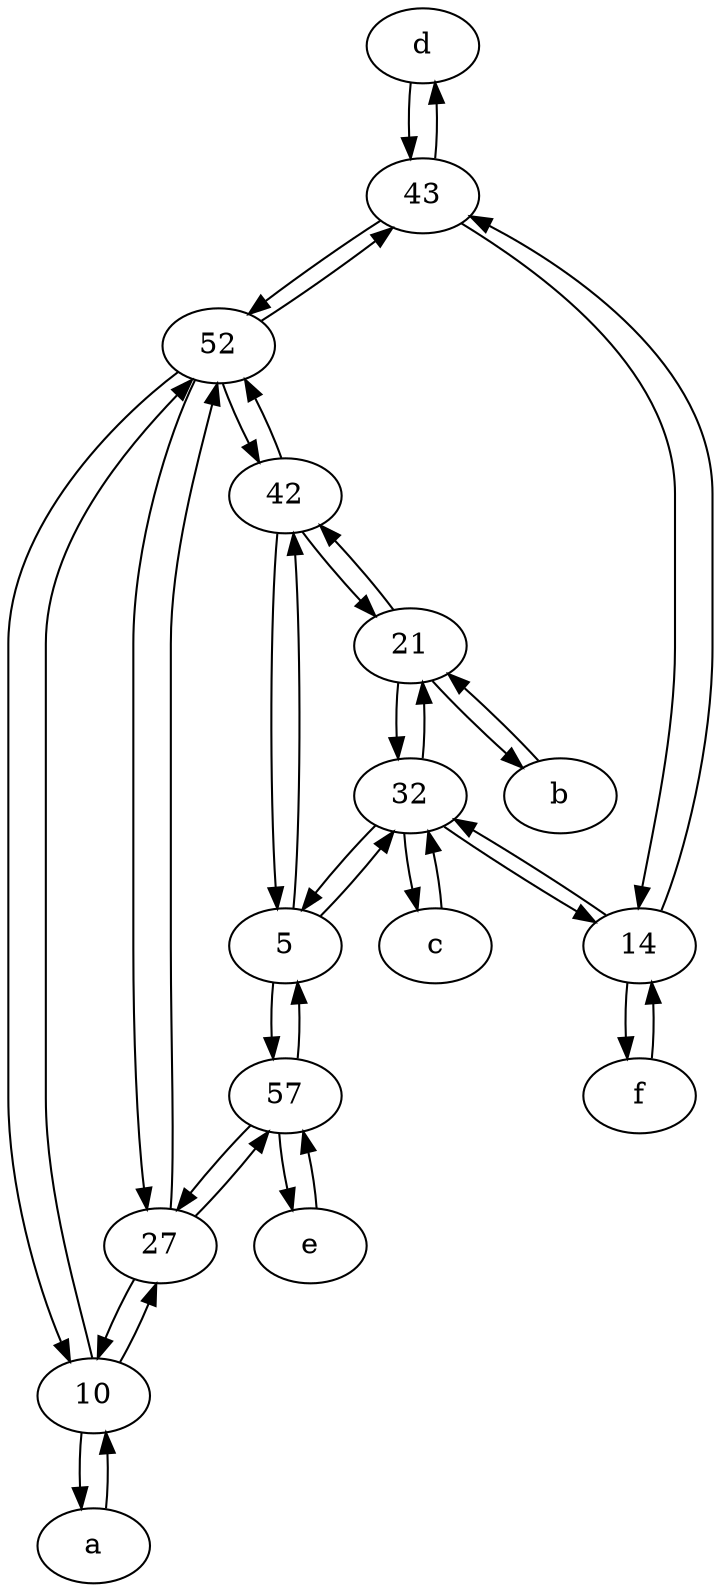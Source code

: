digraph  {
	d [pos="20,30!"];
	14;
	57;
	43;
	52;
	e [pos="30,50!"];
	5;
	10;
	32;
	27;
	42;
	b [pos="50,20!"];
	f [pos="15,45!"];
	a [pos="40,10!"];
	c [pos="20,10!"];
	21;
	57 -> 5;
	14 -> f;
	10 -> 27;
	5 -> 32;
	5 -> 57;
	43 -> d;
	21 -> 32;
	27 -> 52;
	d -> 43;
	57 -> e;
	52 -> 10;
	32 -> 21;
	32 -> c;
	42 -> 5;
	5 -> 42;
	10 -> 52;
	43 -> 14;
	27 -> 57;
	43 -> 52;
	e -> 57;
	14 -> 43;
	14 -> 32;
	42 -> 52;
	52 -> 42;
	a -> 10;
	21 -> 42;
	21 -> b;
	57 -> 27;
	52 -> 43;
	32 -> 5;
	f -> 14;
	27 -> 10;
	42 -> 21;
	b -> 21;
	32 -> 14;
	c -> 32;
	52 -> 27;
	10 -> a;

	}
